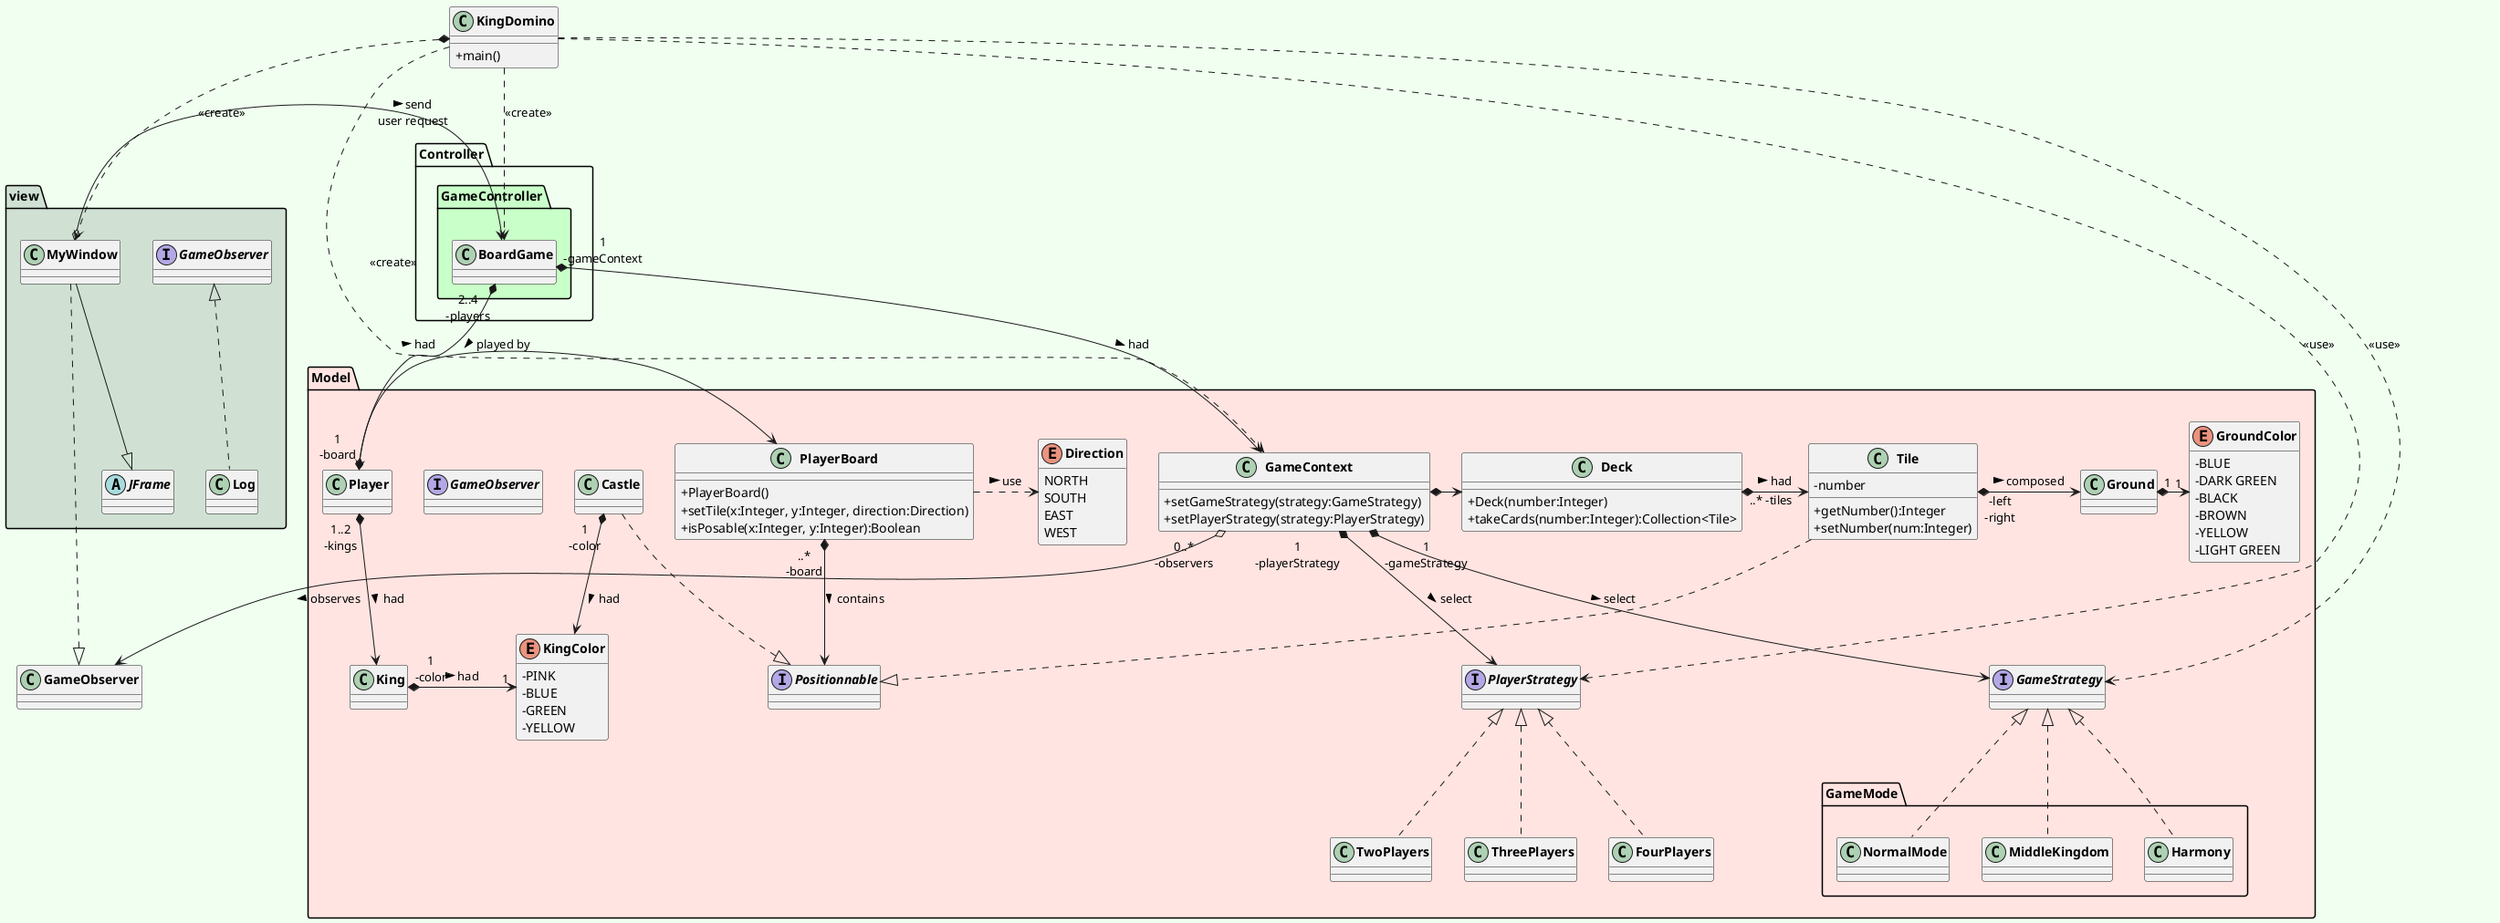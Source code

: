 @startuml
'skinparam style strictuml
skinparam classAttributeIconSize 0
skinparam classFontStyle Bold
hide enum methods
skinparam BackgroundColor HoneyDew

'class main qui va executer le jeu
class KingDomino{
+main()
}


package Controller{
'package CONTROLLER
package GameController #technology{
    ' plateau de jeu
    class BoardGame{

    }
}

}


package Model #mistyrose{
    'interface players
    interface PlayerStrategy{

    }
    class TwoPlayers {

    }

    class ThreePlayers {
    }

   class FourPlayers {

   }



    class Deck{
        +Deck(number:Integer)
        +takeCards(number:Integer):Collection<Tile>
    }


    'tuiles numéroté
    class Tile {

        -number
        +getNumber():Integer
        +setNumber(num:Integer)

    }
    'coté de la tuile (droite ou gauche)
    class Ground{

    }
    'couleur des cotés de la tuile
    enum GroundColor{
    -BLUE
    -DARK GREEN
    -BLACK
    -BROWN
    -YELLOW
    -LIGHT GREEN
    }
    'strategy permettant de pouvoir choisir le jeu qu'on veut
    interface GameStrategy{

    }
    'contexte du jeu
    class GameContext{
        +setGameStrategy(strategy:GameStrategy)
        +setPlayerStrategy(strategy:PlayerStrategy)
    }

    'classe dynastie
    'class Dynasty implements GameStrategy{}
    'class empire du milieu
    package GameMode{
            class NormalMode {

            }
            class MiddleKingdom {

            }

            'class harmonie
            class Harmony {

            }
    }

    'interface observer qui va permettre de notifier les changements
    interface GameObserver{
'aussi le score final
    }




    class PlayerBoard{
        +PlayerBoard()
        +setTile(x:Integer, y:Integer, direction:Direction)
        +isPosable(x:Integer, y:Integer):Boolean
    }
    interface Positionnable{

    }

    enum Direction{
        NORTH
        SOUTH
        EAST
        WEST
    }

    'joueur
    class Player{

    }

    'roi
    class King{
    }
    'class chateau
    class Castle {

    }

    'couleur du roi et du chateau
    enum KingColor{
    -PINK
    -BLUE
    -GREEN
    -YELLOW
    }
}

'package VIEW
package view #D0E1D4{
    'application du jeu (design avec Swing)
    class MyWindow  {

    }
    'JFRAME
    abstract class JFrame{
    }

    class Log  implements GameObserver {

        }

}


'Positionnable
Tile ..|> Positionnable
Castle ..|> Positionnable
PlayerBoard "..*\n-board" *-r-> Positionnable : > contains

Deck "..* -tiles" *-r-> Tile : > had
Ground "1"*->"1"GroundColor
Tile *->Ground : "-left\n-right" > composed


GameContext *-r-> Deck
GameContext *--> GameStrategy  : "1\n-gameStrategy" > select
GameContext *--> PlayerStrategy : "1\n-playerStrategy" > select

BoardGame  *-> Player : "2..4\n-players" > played by
BoardGame *--> GameContext : "1\n-gameContext" > had

Player *-> PlayerBoard : "1\n-board" > had
Player  *--> King : "1..2\n-kings" > had

'En commentaire car le playerBoard aura au final un tab de positionnable
'PlayerBoard *--> Tile
'PlayerBoard "1\n-castle" *-> Castle : > had

PlayerBoard .> Direction : > use

'Implements de playerStrategy
TwoPlayers .u.|> PlayerStrategy
ThreePlayers .u.|> PlayerStrategy
FourPlayers .u.|> PlayerStrategy

'Implements de gameStrategy
Harmony .u.|> GameStrategy
MiddleKingdom .u.|> GameStrategy
NormalMode .u.|> GameStrategy

'KingColor
King"1\n-color"*->"1" KingColor: > had
Castle"1\n-color"*-d->KingColor : > had

GameContext "0..*\n-observers" o-->GameObserver : > observes



'KingDomino
KingDomino..> BoardGame : <<create>>
KingDomino.> PlayerStrategy : <<use>>
KingDomino..> GameStrategy : <<use>>
KingDomino *.>MyWindow : <<create>>
KingDomino ..>GameContext : <<create>>

'View
MyWindow o-> BoardGame : > send \nuser request
MyWindow --|> JFrame
MyWindow .|> GameObserver

@enduml